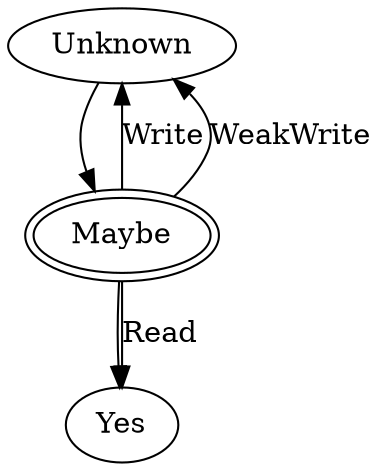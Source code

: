 #
# This file is distributed under the MIT License. See LICENSE.md for details.
#

# This analysis works both for registers and stack slots

digraph UsedArgumentsOfFunction {
  Unknown;
  Maybe [peripheries=2];
  Yes;

  # Lattice
  Unknown->Maybe;
  Maybe->Yes;

  # Transfer functions
  Maybe->Yes [label="Read"];
  Maybe->Unknown [label="Write"];
  Maybe->Unknown [label="WeakWrite"];
}
